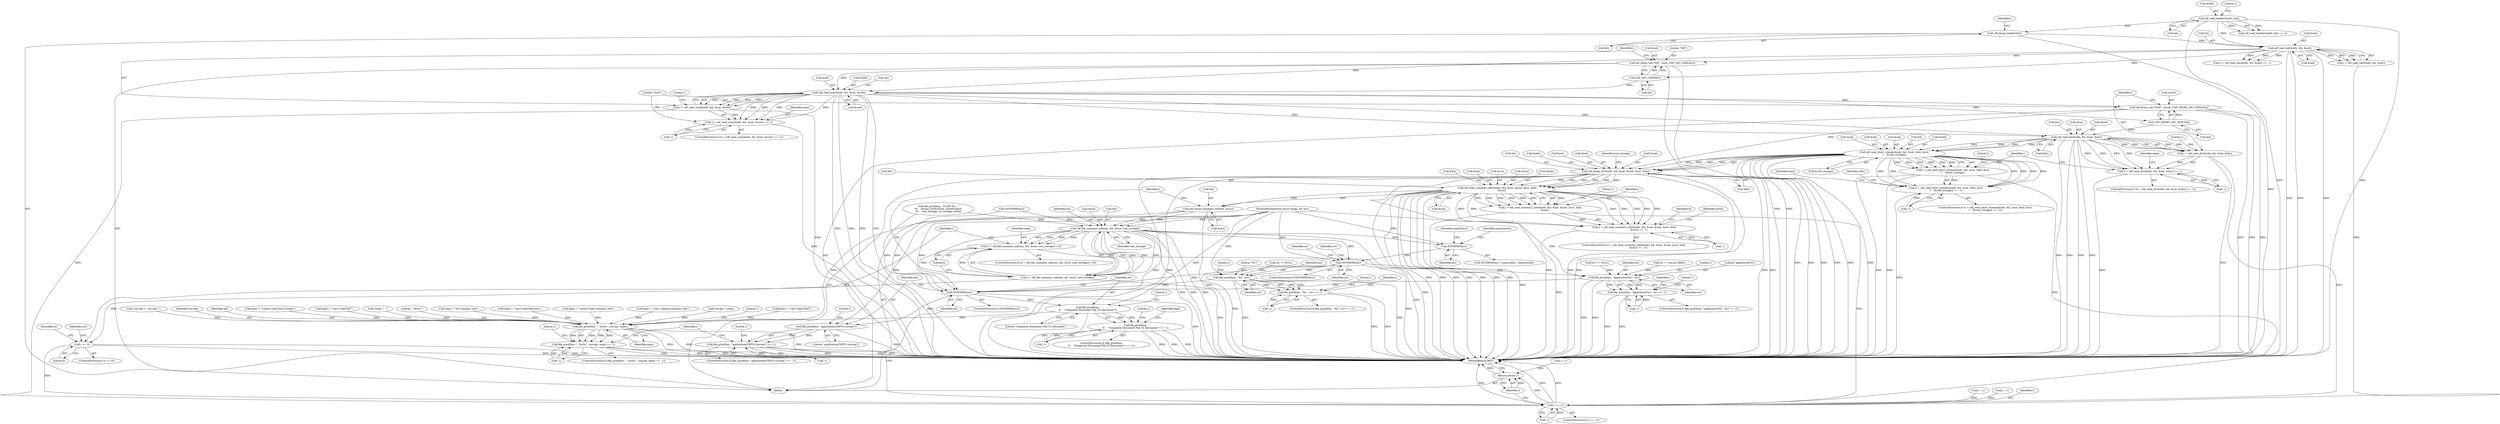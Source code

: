 digraph "0_file_6d209c1c489457397a5763bca4b28e43aac90391_2@API" {
"1000188" [label="(Call,cdf_read_ssat(&info, &h, &sat, &ssat))"];
"1000163" [label="(Call,cdf_read_sat(&info, &h, &sat))"];
"1000147" [label="(Call,cdf_read_header(&info, &h))"];
"1000156" [label="(Call,cdf_dump_header(&h))"];
"1000181" [label="(Call,CDF_SEC_SIZE(&h))"];
"1000177" [label="(Call,cdf_dump_sat(\"SAT\", &sat, CDF_SEC_SIZE(&h)))"];
"1000185" [label="(Call,(i = cdf_read_ssat(&info, &h, &sat, &ssat)) == -1)"];
"1000186" [label="(Call,i = cdf_read_ssat(&info, &h, &sat, &ssat))"];
"1000493" [label="(Call,i == -1)"];
"1000542" [label="(Return,return i;)"];
"1000204" [label="(Call,cdf_dump_sat(\"SSAT\", &ssat, CDF_SHORT_SEC_SIZE(&h)))"];
"1000256" [label="(Call,cdf_dump_dir(&info, &h, &sat, &ssat, &sst, &dir))"];
"1000298" [label="(Call,cdf_read_summary_info(&info, &h, &sat, &ssat, &sst, &dir,\n            &scn))"];
"1000295" [label="(Call,(i = cdf_read_summary_info(&info, &h, &sat, &ssat, &sst, &dir,\n            &scn)) == -1)"];
"1000296" [label="(Call,i = cdf_read_summary_info(&info, &h, &sat, &ssat, &sst, &dir,\n            &scn))"];
"1000333" [label="(Call,cdf_dump_summary_info(&h, &scn))"];
"1000342" [label="(Call,cdf_file_summary_info(ms, &h, &scn, root_storage))"];
"1000339" [label="(Call,(i = cdf_file_summary_info(ms, &h, &scn, root_storage)) < 0)"];
"1000340" [label="(Call,i = cdf_file_summary_info(ms, &h, &scn, root_storage))"];
"1000354" [label="(Call,i == 0)"];
"1000417" [label="(Call,NOTMIME(ms))"];
"1000422" [label="(Call,NOTMIME(ms))"];
"1000432" [label="(Call,file_printf(ms, \"%s\", str))"];
"1000431" [label="(Call,file_printf(ms, \"%s\", str) == -1)"];
"1000499" [label="(Call,NOTMIME(ms))"];
"1000504" [label="(Call,file_printf(ms,\n\t\t    \"Composite Document File V2 Document\"))"];
"1000503" [label="(Call,file_printf(ms,\n\t\t    \"Composite Document File V2 Document\") == -1)"];
"1000517" [label="(Call,file_printf(ms, \", %s%s\", corrupt, expn))"];
"1000516" [label="(Call,file_printf(ms, \", %s%s\", corrupt, expn) == -1)"];
"1000531" [label="(Call,file_printf(ms, \"application/CDFV2-corrupt\"))"];
"1000530" [label="(Call,file_printf(ms, \"application/CDFV2-corrupt\") == -1)"];
"1000455" [label="(Call,file_printf(ms, \"application/%s\", str))"];
"1000454" [label="(Call,file_printf(ms, \"application/%s\", str) == -1)"];
"1000208" [label="(Call,CDF_SHORT_SEC_SIZE(&h))"];
"1000215" [label="(Call,cdf_read_dir(&info, &h, &sat, &dir))"];
"1000212" [label="(Call,(i = cdf_read_dir(&info, &h, &sat, &dir)) == -1)"];
"1000213" [label="(Call,i = cdf_read_dir(&info, &h, &sat, &dir))"];
"1000236" [label="(Call,cdf_read_short_stream(&info, &h, &sat, &dir, &sst,\n\t    &root_storage))"];
"1000233" [label="(Call,(i = cdf_read_short_stream(&info, &h, &sat, &dir, &sst,\n\t    &root_storage)) == -1)"];
"1000234" [label="(Call,i = cdf_read_short_stream(&info, &h, &sat, &dir, &sst,\n\t    &root_storage))"];
"1000205" [label="(Literal,\"SSAT\")"];
"1000457" [label="(Literal,\"application/%s\")"];
"1000148" [label="(Call,&info)"];
"1000333" [label="(Call,cdf_dump_summary_info(&h, &scn))"];
"1000195" [label="(Call,&ssat)"];
"1000227" [label="(Call,expn = \"Can't read directory\")"];
"1000185" [label="(Call,(i = cdf_read_ssat(&info, &h, &sat, &ssat)) == -1)"];
"1000351" [label="(Identifier,expn)"];
"1000440" [label="(Literal,1)"];
"1000499" [label="(Call,NOTMIME(ms))"];
"1000465" [label="(Identifier,i)"];
"1000294" [label="(ControlStructure,if ((i = cdf_read_summary_info(&info, &h, &sat, &ssat, &sst, &dir,\n            &scn)) == -1))"];
"1000542" [label="(Return,return i;)"];
"1000422" [label="(Call,NOTMIME(ms))"];
"1000346" [label="(Call,&scn)"];
"1000218" [label="(Call,&h)"];
"1000307" [label="(Call,&sst)"];
"1000543" [label="(Identifier,i)"];
"1000463" [label="(Literal,1)"];
"1000521" [label="(Identifier,expn)"];
"1000354" [label="(Call,i == 0)"];
"1000259" [label="(Call,&h)"];
"1000161" [label="(Call,i = cdf_read_sat(&info, &h, &sat))"];
"1000535" [label="(Literal,1)"];
"1000186" [label="(Call,i = cdf_read_ssat(&info, &h, &sat, &ssat))"];
"1000334" [label="(Call,&h)"];
"1000177" [label="(Call,cdf_dump_sat(\"SAT\", &sat, CDF_SEC_SIZE(&h)))"];
"1000305" [label="(Call,&ssat)"];
"1000204" [label="(Call,cdf_dump_sat(\"SSAT\", &ssat, CDF_SHORT_SEC_SIZE(&h)))"];
"1000295" [label="(Call,(i = cdf_read_summary_info(&info, &h, &sat, &ssat, &sst, &dir,\n            &scn)) == -1)"];
"1000329" [label="(Call,expn = \"Cannot read summary info\")"];
"1000498" [label="(ControlStructure,if (NOTMIME(ms)))"];
"1000420" [label="(Identifier,name2mime)"];
"1000273" [label="(Call,NOTMIME(ms))"];
"1000350" [label="(Call,expn = \"Can't expand summary_info\")"];
"1000191" [label="(Call,&h)"];
"1000147" [label="(Call,cdf_read_header(&info, &h))"];
"1000157" [label="(Call,&h)"];
"1000423" [label="(Identifier,ms)"];
"1000532" [label="(Identifier,ms)"];
"1000539" [label="(Call,i = 1)"];
"1000529" [label="(ControlStructure,if (file_printf(ms, \"application/CDFV2-corrupt\") == -1))"];
"1000464" [label="(Call,i = 1)"];
"1000458" [label="(Identifier,str)"];
"1000447" [label="(Call,str == NULL)"];
"1000336" [label="(Call,&scn)"];
"1000193" [label="(Call,&sat)"];
"1000321" [label="(Call,corrupt = expn)"];
"1000523" [label="(Literal,1)"];
"1000182" [label="(Call,&h)"];
"1000253" [label="(Identifier,expn)"];
"1000441" [label="(Call,i = 1)"];
"1000296" [label="(Call,i = cdf_read_summary_info(&info, &h, &sat, &ssat, &sst, &dir,\n            &scn))"];
"1000236" [label="(Call,cdf_read_short_stream(&info, &h, &sat, &dir, &sst,\n\t    &root_storage))"];
"1000526" [label="(Literal,1)"];
"1000342" [label="(Call,cdf_file_summary_info(ms, &h, &scn, root_storage))"];
"1000211" [label="(ControlStructure,if ((i = cdf_read_dir(&info, &h, &sat, &dir)) == -1))"];
"1000432" [label="(Call,file_printf(ms, \"%s\", str))"];
"1000225" [label="(Literal,1)"];
"1000493" [label="(Call,i == -1)"];
"1000433" [label="(Identifier,ms)"];
"1000353" [label="(ControlStructure,if (i == 0))"];
"1000162" [label="(Identifier,i)"];
"1000187" [label="(Identifier,i)"];
"1000437" [label="(Literal,1)"];
"1000517" [label="(Call,file_printf(ms, \", %s%s\", corrupt, expn))"];
"1000200" [label="(Call,expn = \"Can't read SSAT\")"];
"1000299" [label="(Call,&info)"];
"1000267" [label="(Call,&dir)"];
"1000348" [label="(Identifier,root_storage)"];
"1000153" [label="(Literal,1)"];
"1000494" [label="(Identifier,i)"];
"1000250" [label="(Literal,1)"];
"1000150" [label="(Call,&h)"];
"1000160" [label="(Call,(i = cdf_read_sat(&info, &h, &sat)) == -1)"];
"1000164" [label="(Call,&info)"];
"1000232" [label="(ControlStructure,if ((i = cdf_read_short_stream(&info, &h, &sat, &dir, &sst,\n\t    &root_storage)) == -1))"];
"1000222" [label="(Call,&dir)"];
"1000341" [label="(Identifier,i)"];
"1000146" [label="(Call,cdf_read_header(&info, &h) == -1)"];
"1000456" [label="(Identifier,ms)"];
"1000431" [label="(Call,file_printf(ms, \"%s\", str) == -1)"];
"1000417" [label="(Call,NOTMIME(ms))"];
"1000430" [label="(ControlStructure,if (file_printf(ms, \"%s\", str) == -1))"];
"1000314" [label="(Literal,1)"];
"1000502" [label="(ControlStructure,if (file_printf(ms,\n\t\t    \"Composite Document File V2 Document\") == -1))"];
"1000188" [label="(Call,cdf_read_ssat(&info, &h, &sat, &ssat))"];
"1000197" [label="(Call,-1)"];
"1000344" [label="(Call,&h)"];
"1000339" [label="(Call,(i = cdf_file_summary_info(ms, &h, &scn, root_storage)) < 0)"];
"1000168" [label="(Call,&sat)"];
"1000101" [label="(MethodParameterIn,struct magic_set *ms)"];
"1000234" [label="(Call,i = cdf_read_short_stream(&info, &h, &sat, &dir, &sst,\n\t    &root_storage))"];
"1000533" [label="(Literal,\"application/CDFV2-corrupt\")"];
"1000416" [label="(Call,NOTMIME(ms) ? name2desc : name2mime)"];
"1000119" [label="(Call,*corrupt = \"corrupt: \")"];
"1000249" [label="(Call,-1)"];
"1000515" [label="(ControlStructure,if (file_printf(ms, \", %s%s\", corrupt, expn) == -1))"];
"1000506" [label="(Literal,\"Composite Document File V2 Document\")"];
"1000508" [label="(Literal,1)"];
"1000301" [label="(Call,&h)"];
"1000298" [label="(Call,cdf_read_summary_info(&info, &h, &sat, &ssat, &sst, &dir,\n            &scn))"];
"1000520" [label="(Identifier,corrupt)"];
"1000503" [label="(Call,file_printf(ms,\n\t\t    \"Composite Document File V2 Document\") == -1)"];
"1000518" [label="(Identifier,ms)"];
"1000206" [label="(Call,&ssat)"];
"1000233" [label="(Call,(i = cdf_read_short_stream(&info, &h, &sat, &dir, &sst,\n\t    &root_storage)) == -1)"];
"1000237" [label="(Call,&info)"];
"1000241" [label="(Call,&sat)"];
"1000544" [label="(MethodReturn,RET)"];
"1000257" [label="(Call,&info)"];
"1000427" [label="(Identifier,str)"];
"1000265" [label="(Call,&sst)"];
"1000252" [label="(Call,expn = \"Cannot read short stream\")"];
"1000454" [label="(Call,file_printf(ms, \"application/%s\", str) == -1)"];
"1000209" [label="(Call,&h)"];
"1000235" [label="(Identifier,i)"];
"1000181" [label="(Call,CDF_SEC_SIZE(&h))"];
"1000243" [label="(Call,&dir)"];
"1000335" [label="(Identifier,h)"];
"1000436" [label="(Call,-1)"];
"1000356" [label="(Literal,0)"];
"1000173" [label="(Call,expn = \"Can't read SAT\")"];
"1000530" [label="(Call,file_printf(ms, \"application/CDFV2-corrupt\") == -1)"];
"1000215" [label="(Call,cdf_read_dir(&info, &h, &sat, &dir))"];
"1000455" [label="(Call,file_printf(ms, \"application/%s\", str))"];
"1000507" [label="(Call,-1)"];
"1000115" [label="(Call,*expn = \"\")"];
"1000198" [label="(Literal,1)"];
"1000495" [label="(Call,-1)"];
"1000343" [label="(Identifier,ms)"];
"1000105" [label="(Block,)"];
"1000338" [label="(ControlStructure,if ((i = cdf_file_summary_info(ms, &h, &scn, root_storage)) < 0))"];
"1000349" [label="(Literal,0)"];
"1000469" [label="(Identifier,scn)"];
"1000297" [label="(Identifier,i)"];
"1000214" [label="(Identifier,i)"];
"1000279" [label="(Call,file_printf(ms, \"CLSID %s, \",\n\t\t\t    format_clsid(clsbuf, sizeof(clsbuf),\n\t\t\t    root_storage->d_storage_uuid)))"];
"1000519" [label="(Literal,\", %s%s\")"];
"1000421" [label="(ControlStructure,if (NOTMIME(ms)))"];
"1000531" [label="(Call,file_printf(ms, \"application/CDFV2-corrupt\"))"];
"1000434" [label="(Literal,\"%s\")"];
"1000459" [label="(Call,-1)"];
"1000201" [label="(Identifier,expn)"];
"1000220" [label="(Call,&sat)"];
"1000189" [label="(Call,&info)"];
"1000448" [label="(Identifier,str)"];
"1000228" [label="(Identifier,expn)"];
"1000309" [label="(Call,&dir)"];
"1000245" [label="(Call,&sst)"];
"1000261" [label="(Call,&sat)"];
"1000450" [label="(Call,str = \"vnd.ms-office\")"];
"1000340" [label="(Call,i = cdf_file_summary_info(ms, &h, &scn, root_storage))"];
"1000208" [label="(Call,CDF_SHORT_SEC_SIZE(&h))"];
"1000516" [label="(Call,file_printf(ms, \", %s%s\", corrupt, expn) == -1)"];
"1000318" [label="(Identifier,errno)"];
"1000163" [label="(Call,cdf_read_sat(&info, &h, &sat))"];
"1000256" [label="(Call,cdf_dump_dir(&info, &h, &sat, &ssat, &sst, &dir))"];
"1000426" [label="(Call,str != NULL)"];
"1000504" [label="(Call,file_printf(ms,\n\t\t    \"Composite Document File V2 Document\"))"];
"1000216" [label="(Call,&info)"];
"1000179" [label="(Call,&sat)"];
"1000224" [label="(Call,-1)"];
"1000360" [label="(Identifier,str)"];
"1000311" [label="(Call,&scn)"];
"1000166" [label="(Call,&h)"];
"1000270" [label="(Identifier,root_storage)"];
"1000522" [label="(Call,-1)"];
"1000419" [label="(Identifier,name2desc)"];
"1000538" [label="(Literal,1)"];
"1000453" [label="(ControlStructure,if (file_printf(ms, \"application/%s\", str) == -1))"];
"1000239" [label="(Call,&h)"];
"1000355" [label="(Identifier,i)"];
"1000178" [label="(Literal,\"SAT\")"];
"1000514" [label="(Identifier,expn)"];
"1000213" [label="(Call,i = cdf_read_dir(&info, &h, &sat, &dir))"];
"1000313" [label="(Call,-1)"];
"1000324" [label="(Call,expn = \"No summary info\")"];
"1000435" [label="(Identifier,str)"];
"1000442" [label="(Identifier,i)"];
"1000534" [label="(Call,-1)"];
"1000258" [label="(Identifier,info)"];
"1000212" [label="(Call,(i = cdf_read_dir(&info, &h, &sat, &dir)) == -1)"];
"1000540" [label="(Identifier,i)"];
"1000460" [label="(Literal,1)"];
"1000505" [label="(Identifier,ms)"];
"1000156" [label="(Call,cdf_dump_header(&h))"];
"1000492" [label="(ControlStructure,if (i == -1))"];
"1000303" [label="(Call,&sat)"];
"1000500" [label="(Identifier,ms)"];
"1000247" [label="(Call,&root_storage)"];
"1000263" [label="(Call,&ssat)"];
"1000184" [label="(ControlStructure,if ((i = cdf_read_ssat(&info, &h, &sat, &ssat)) == -1))"];
"1000511" [label="(Literal,1)"];
"1000418" [label="(Identifier,ms)"];
"1000188" -> "1000186"  [label="AST: "];
"1000188" -> "1000195"  [label="CFG: "];
"1000189" -> "1000188"  [label="AST: "];
"1000191" -> "1000188"  [label="AST: "];
"1000193" -> "1000188"  [label="AST: "];
"1000195" -> "1000188"  [label="AST: "];
"1000186" -> "1000188"  [label="CFG: "];
"1000188" -> "1000544"  [label="DDG: "];
"1000188" -> "1000544"  [label="DDG: "];
"1000188" -> "1000544"  [label="DDG: "];
"1000188" -> "1000544"  [label="DDG: "];
"1000188" -> "1000185"  [label="DDG: "];
"1000188" -> "1000185"  [label="DDG: "];
"1000188" -> "1000185"  [label="DDG: "];
"1000188" -> "1000185"  [label="DDG: "];
"1000188" -> "1000186"  [label="DDG: "];
"1000188" -> "1000186"  [label="DDG: "];
"1000188" -> "1000186"  [label="DDG: "];
"1000188" -> "1000186"  [label="DDG: "];
"1000163" -> "1000188"  [label="DDG: "];
"1000181" -> "1000188"  [label="DDG: "];
"1000177" -> "1000188"  [label="DDG: "];
"1000188" -> "1000204"  [label="DDG: "];
"1000188" -> "1000208"  [label="DDG: "];
"1000188" -> "1000215"  [label="DDG: "];
"1000188" -> "1000215"  [label="DDG: "];
"1000163" -> "1000161"  [label="AST: "];
"1000163" -> "1000168"  [label="CFG: "];
"1000164" -> "1000163"  [label="AST: "];
"1000166" -> "1000163"  [label="AST: "];
"1000168" -> "1000163"  [label="AST: "];
"1000161" -> "1000163"  [label="CFG: "];
"1000163" -> "1000544"  [label="DDG: "];
"1000163" -> "1000544"  [label="DDG: "];
"1000163" -> "1000544"  [label="DDG: "];
"1000163" -> "1000160"  [label="DDG: "];
"1000163" -> "1000160"  [label="DDG: "];
"1000163" -> "1000160"  [label="DDG: "];
"1000163" -> "1000161"  [label="DDG: "];
"1000163" -> "1000161"  [label="DDG: "];
"1000163" -> "1000161"  [label="DDG: "];
"1000147" -> "1000163"  [label="DDG: "];
"1000156" -> "1000163"  [label="DDG: "];
"1000163" -> "1000177"  [label="DDG: "];
"1000163" -> "1000181"  [label="DDG: "];
"1000147" -> "1000146"  [label="AST: "];
"1000147" -> "1000150"  [label="CFG: "];
"1000148" -> "1000147"  [label="AST: "];
"1000150" -> "1000147"  [label="AST: "];
"1000153" -> "1000147"  [label="CFG: "];
"1000147" -> "1000544"  [label="DDG: "];
"1000147" -> "1000544"  [label="DDG: "];
"1000147" -> "1000146"  [label="DDG: "];
"1000147" -> "1000146"  [label="DDG: "];
"1000147" -> "1000156"  [label="DDG: "];
"1000156" -> "1000105"  [label="AST: "];
"1000156" -> "1000157"  [label="CFG: "];
"1000157" -> "1000156"  [label="AST: "];
"1000162" -> "1000156"  [label="CFG: "];
"1000156" -> "1000544"  [label="DDG: "];
"1000181" -> "1000177"  [label="AST: "];
"1000181" -> "1000182"  [label="CFG: "];
"1000182" -> "1000181"  [label="AST: "];
"1000177" -> "1000181"  [label="CFG: "];
"1000181" -> "1000177"  [label="DDG: "];
"1000177" -> "1000105"  [label="AST: "];
"1000178" -> "1000177"  [label="AST: "];
"1000179" -> "1000177"  [label="AST: "];
"1000187" -> "1000177"  [label="CFG: "];
"1000177" -> "1000544"  [label="DDG: "];
"1000177" -> "1000544"  [label="DDG: "];
"1000185" -> "1000184"  [label="AST: "];
"1000185" -> "1000197"  [label="CFG: "];
"1000186" -> "1000185"  [label="AST: "];
"1000197" -> "1000185"  [label="AST: "];
"1000201" -> "1000185"  [label="CFG: "];
"1000205" -> "1000185"  [label="CFG: "];
"1000185" -> "1000544"  [label="DDG: "];
"1000186" -> "1000185"  [label="DDG: "];
"1000197" -> "1000185"  [label="DDG: "];
"1000187" -> "1000186"  [label="AST: "];
"1000198" -> "1000186"  [label="CFG: "];
"1000186" -> "1000544"  [label="DDG: "];
"1000186" -> "1000493"  [label="DDG: "];
"1000493" -> "1000492"  [label="AST: "];
"1000493" -> "1000495"  [label="CFG: "];
"1000494" -> "1000493"  [label="AST: "];
"1000495" -> "1000493"  [label="AST: "];
"1000500" -> "1000493"  [label="CFG: "];
"1000543" -> "1000493"  [label="CFG: "];
"1000493" -> "1000544"  [label="DDG: "];
"1000493" -> "1000544"  [label="DDG: "];
"1000493" -> "1000544"  [label="DDG: "];
"1000441" -> "1000493"  [label="DDG: "];
"1000464" -> "1000493"  [label="DDG: "];
"1000234" -> "1000493"  [label="DDG: "];
"1000213" -> "1000493"  [label="DDG: "];
"1000296" -> "1000493"  [label="DDG: "];
"1000161" -> "1000493"  [label="DDG: "];
"1000354" -> "1000493"  [label="DDG: "];
"1000495" -> "1000493"  [label="DDG: "];
"1000493" -> "1000542"  [label="DDG: "];
"1000542" -> "1000105"  [label="AST: "];
"1000542" -> "1000543"  [label="CFG: "];
"1000543" -> "1000542"  [label="AST: "];
"1000544" -> "1000542"  [label="CFG: "];
"1000542" -> "1000544"  [label="DDG: "];
"1000543" -> "1000542"  [label="DDG: "];
"1000539" -> "1000542"  [label="DDG: "];
"1000204" -> "1000105"  [label="AST: "];
"1000204" -> "1000208"  [label="CFG: "];
"1000205" -> "1000204"  [label="AST: "];
"1000206" -> "1000204"  [label="AST: "];
"1000208" -> "1000204"  [label="AST: "];
"1000214" -> "1000204"  [label="CFG: "];
"1000204" -> "1000544"  [label="DDG: "];
"1000204" -> "1000544"  [label="DDG: "];
"1000204" -> "1000544"  [label="DDG: "];
"1000208" -> "1000204"  [label="DDG: "];
"1000204" -> "1000256"  [label="DDG: "];
"1000256" -> "1000105"  [label="AST: "];
"1000256" -> "1000267"  [label="CFG: "];
"1000257" -> "1000256"  [label="AST: "];
"1000259" -> "1000256"  [label="AST: "];
"1000261" -> "1000256"  [label="AST: "];
"1000263" -> "1000256"  [label="AST: "];
"1000265" -> "1000256"  [label="AST: "];
"1000267" -> "1000256"  [label="AST: "];
"1000270" -> "1000256"  [label="CFG: "];
"1000256" -> "1000544"  [label="DDG: "];
"1000256" -> "1000544"  [label="DDG: "];
"1000256" -> "1000544"  [label="DDG: "];
"1000256" -> "1000544"  [label="DDG: "];
"1000256" -> "1000544"  [label="DDG: "];
"1000256" -> "1000544"  [label="DDG: "];
"1000256" -> "1000544"  [label="DDG: "];
"1000236" -> "1000256"  [label="DDG: "];
"1000236" -> "1000256"  [label="DDG: "];
"1000236" -> "1000256"  [label="DDG: "];
"1000236" -> "1000256"  [label="DDG: "];
"1000236" -> "1000256"  [label="DDG: "];
"1000256" -> "1000298"  [label="DDG: "];
"1000256" -> "1000298"  [label="DDG: "];
"1000256" -> "1000298"  [label="DDG: "];
"1000256" -> "1000298"  [label="DDG: "];
"1000256" -> "1000298"  [label="DDG: "];
"1000256" -> "1000298"  [label="DDG: "];
"1000298" -> "1000296"  [label="AST: "];
"1000298" -> "1000311"  [label="CFG: "];
"1000299" -> "1000298"  [label="AST: "];
"1000301" -> "1000298"  [label="AST: "];
"1000303" -> "1000298"  [label="AST: "];
"1000305" -> "1000298"  [label="AST: "];
"1000307" -> "1000298"  [label="AST: "];
"1000309" -> "1000298"  [label="AST: "];
"1000311" -> "1000298"  [label="AST: "];
"1000296" -> "1000298"  [label="CFG: "];
"1000298" -> "1000544"  [label="DDG: "];
"1000298" -> "1000544"  [label="DDG: "];
"1000298" -> "1000544"  [label="DDG: "];
"1000298" -> "1000544"  [label="DDG: "];
"1000298" -> "1000544"  [label="DDG: "];
"1000298" -> "1000544"  [label="DDG: "];
"1000298" -> "1000544"  [label="DDG: "];
"1000298" -> "1000295"  [label="DDG: "];
"1000298" -> "1000295"  [label="DDG: "];
"1000298" -> "1000295"  [label="DDG: "];
"1000298" -> "1000295"  [label="DDG: "];
"1000298" -> "1000295"  [label="DDG: "];
"1000298" -> "1000295"  [label="DDG: "];
"1000298" -> "1000295"  [label="DDG: "];
"1000298" -> "1000296"  [label="DDG: "];
"1000298" -> "1000296"  [label="DDG: "];
"1000298" -> "1000296"  [label="DDG: "];
"1000298" -> "1000296"  [label="DDG: "];
"1000298" -> "1000296"  [label="DDG: "];
"1000298" -> "1000296"  [label="DDG: "];
"1000298" -> "1000296"  [label="DDG: "];
"1000298" -> "1000333"  [label="DDG: "];
"1000298" -> "1000333"  [label="DDG: "];
"1000295" -> "1000294"  [label="AST: "];
"1000295" -> "1000313"  [label="CFG: "];
"1000296" -> "1000295"  [label="AST: "];
"1000313" -> "1000295"  [label="AST: "];
"1000318" -> "1000295"  [label="CFG: "];
"1000335" -> "1000295"  [label="CFG: "];
"1000295" -> "1000544"  [label="DDG: "];
"1000296" -> "1000295"  [label="DDG: "];
"1000313" -> "1000295"  [label="DDG: "];
"1000297" -> "1000296"  [label="AST: "];
"1000314" -> "1000296"  [label="CFG: "];
"1000296" -> "1000544"  [label="DDG: "];
"1000333" -> "1000105"  [label="AST: "];
"1000333" -> "1000336"  [label="CFG: "];
"1000334" -> "1000333"  [label="AST: "];
"1000336" -> "1000333"  [label="AST: "];
"1000341" -> "1000333"  [label="CFG: "];
"1000333" -> "1000544"  [label="DDG: "];
"1000333" -> "1000342"  [label="DDG: "];
"1000333" -> "1000342"  [label="DDG: "];
"1000342" -> "1000340"  [label="AST: "];
"1000342" -> "1000348"  [label="CFG: "];
"1000343" -> "1000342"  [label="AST: "];
"1000344" -> "1000342"  [label="AST: "];
"1000346" -> "1000342"  [label="AST: "];
"1000348" -> "1000342"  [label="AST: "];
"1000340" -> "1000342"  [label="CFG: "];
"1000342" -> "1000544"  [label="DDG: "];
"1000342" -> "1000544"  [label="DDG: "];
"1000342" -> "1000544"  [label="DDG: "];
"1000342" -> "1000544"  [label="DDG: "];
"1000342" -> "1000339"  [label="DDG: "];
"1000342" -> "1000339"  [label="DDG: "];
"1000342" -> "1000339"  [label="DDG: "];
"1000342" -> "1000339"  [label="DDG: "];
"1000342" -> "1000340"  [label="DDG: "];
"1000342" -> "1000340"  [label="DDG: "];
"1000342" -> "1000340"  [label="DDG: "];
"1000342" -> "1000340"  [label="DDG: "];
"1000279" -> "1000342"  [label="DDG: "];
"1000273" -> "1000342"  [label="DDG: "];
"1000101" -> "1000342"  [label="DDG: "];
"1000342" -> "1000417"  [label="DDG: "];
"1000342" -> "1000422"  [label="DDG: "];
"1000342" -> "1000499"  [label="DDG: "];
"1000339" -> "1000338"  [label="AST: "];
"1000339" -> "1000349"  [label="CFG: "];
"1000340" -> "1000339"  [label="AST: "];
"1000349" -> "1000339"  [label="AST: "];
"1000351" -> "1000339"  [label="CFG: "];
"1000355" -> "1000339"  [label="CFG: "];
"1000339" -> "1000544"  [label="DDG: "];
"1000340" -> "1000339"  [label="DDG: "];
"1000341" -> "1000340"  [label="AST: "];
"1000349" -> "1000340"  [label="CFG: "];
"1000340" -> "1000544"  [label="DDG: "];
"1000340" -> "1000354"  [label="DDG: "];
"1000354" -> "1000353"  [label="AST: "];
"1000354" -> "1000356"  [label="CFG: "];
"1000355" -> "1000354"  [label="AST: "];
"1000356" -> "1000354"  [label="AST: "];
"1000360" -> "1000354"  [label="CFG: "];
"1000469" -> "1000354"  [label="CFG: "];
"1000354" -> "1000544"  [label="DDG: "];
"1000354" -> "1000544"  [label="DDG: "];
"1000417" -> "1000416"  [label="AST: "];
"1000417" -> "1000418"  [label="CFG: "];
"1000418" -> "1000417"  [label="AST: "];
"1000419" -> "1000417"  [label="CFG: "];
"1000420" -> "1000417"  [label="CFG: "];
"1000101" -> "1000417"  [label="DDG: "];
"1000417" -> "1000422"  [label="DDG: "];
"1000422" -> "1000421"  [label="AST: "];
"1000422" -> "1000423"  [label="CFG: "];
"1000423" -> "1000422"  [label="AST: "];
"1000427" -> "1000422"  [label="CFG: "];
"1000448" -> "1000422"  [label="CFG: "];
"1000422" -> "1000544"  [label="DDG: "];
"1000422" -> "1000544"  [label="DDG: "];
"1000101" -> "1000422"  [label="DDG: "];
"1000422" -> "1000432"  [label="DDG: "];
"1000422" -> "1000455"  [label="DDG: "];
"1000422" -> "1000499"  [label="DDG: "];
"1000432" -> "1000431"  [label="AST: "];
"1000432" -> "1000435"  [label="CFG: "];
"1000433" -> "1000432"  [label="AST: "];
"1000434" -> "1000432"  [label="AST: "];
"1000435" -> "1000432"  [label="AST: "];
"1000437" -> "1000432"  [label="CFG: "];
"1000432" -> "1000544"  [label="DDG: "];
"1000432" -> "1000544"  [label="DDG: "];
"1000432" -> "1000431"  [label="DDG: "];
"1000432" -> "1000431"  [label="DDG: "];
"1000432" -> "1000431"  [label="DDG: "];
"1000101" -> "1000432"  [label="DDG: "];
"1000426" -> "1000432"  [label="DDG: "];
"1000432" -> "1000499"  [label="DDG: "];
"1000431" -> "1000430"  [label="AST: "];
"1000431" -> "1000436"  [label="CFG: "];
"1000436" -> "1000431"  [label="AST: "];
"1000440" -> "1000431"  [label="CFG: "];
"1000442" -> "1000431"  [label="CFG: "];
"1000431" -> "1000544"  [label="DDG: "];
"1000431" -> "1000544"  [label="DDG: "];
"1000436" -> "1000431"  [label="DDG: "];
"1000499" -> "1000498"  [label="AST: "];
"1000499" -> "1000500"  [label="CFG: "];
"1000500" -> "1000499"  [label="AST: "];
"1000505" -> "1000499"  [label="CFG: "];
"1000532" -> "1000499"  [label="CFG: "];
"1000499" -> "1000544"  [label="DDG: "];
"1000273" -> "1000499"  [label="DDG: "];
"1000455" -> "1000499"  [label="DDG: "];
"1000279" -> "1000499"  [label="DDG: "];
"1000101" -> "1000499"  [label="DDG: "];
"1000499" -> "1000504"  [label="DDG: "];
"1000499" -> "1000531"  [label="DDG: "];
"1000504" -> "1000503"  [label="AST: "];
"1000504" -> "1000506"  [label="CFG: "];
"1000505" -> "1000504"  [label="AST: "];
"1000506" -> "1000504"  [label="AST: "];
"1000508" -> "1000504"  [label="CFG: "];
"1000504" -> "1000544"  [label="DDG: "];
"1000504" -> "1000503"  [label="DDG: "];
"1000504" -> "1000503"  [label="DDG: "];
"1000101" -> "1000504"  [label="DDG: "];
"1000504" -> "1000517"  [label="DDG: "];
"1000503" -> "1000502"  [label="AST: "];
"1000503" -> "1000507"  [label="CFG: "];
"1000507" -> "1000503"  [label="AST: "];
"1000511" -> "1000503"  [label="CFG: "];
"1000514" -> "1000503"  [label="CFG: "];
"1000503" -> "1000544"  [label="DDG: "];
"1000503" -> "1000544"  [label="DDG: "];
"1000503" -> "1000544"  [label="DDG: "];
"1000507" -> "1000503"  [label="DDG: "];
"1000517" -> "1000516"  [label="AST: "];
"1000517" -> "1000521"  [label="CFG: "];
"1000518" -> "1000517"  [label="AST: "];
"1000519" -> "1000517"  [label="AST: "];
"1000520" -> "1000517"  [label="AST: "];
"1000521" -> "1000517"  [label="AST: "];
"1000523" -> "1000517"  [label="CFG: "];
"1000517" -> "1000544"  [label="DDG: "];
"1000517" -> "1000544"  [label="DDG: "];
"1000517" -> "1000544"  [label="DDG: "];
"1000517" -> "1000516"  [label="DDG: "];
"1000517" -> "1000516"  [label="DDG: "];
"1000517" -> "1000516"  [label="DDG: "];
"1000517" -> "1000516"  [label="DDG: "];
"1000101" -> "1000517"  [label="DDG: "];
"1000321" -> "1000517"  [label="DDG: "];
"1000119" -> "1000517"  [label="DDG: "];
"1000200" -> "1000517"  [label="DDG: "];
"1000350" -> "1000517"  [label="DDG: "];
"1000252" -> "1000517"  [label="DDG: "];
"1000227" -> "1000517"  [label="DDG: "];
"1000329" -> "1000517"  [label="DDG: "];
"1000324" -> "1000517"  [label="DDG: "];
"1000115" -> "1000517"  [label="DDG: "];
"1000173" -> "1000517"  [label="DDG: "];
"1000516" -> "1000515"  [label="AST: "];
"1000516" -> "1000522"  [label="CFG: "];
"1000522" -> "1000516"  [label="AST: "];
"1000526" -> "1000516"  [label="CFG: "];
"1000540" -> "1000516"  [label="CFG: "];
"1000516" -> "1000544"  [label="DDG: "];
"1000516" -> "1000544"  [label="DDG: "];
"1000516" -> "1000544"  [label="DDG: "];
"1000522" -> "1000516"  [label="DDG: "];
"1000531" -> "1000530"  [label="AST: "];
"1000531" -> "1000533"  [label="CFG: "];
"1000532" -> "1000531"  [label="AST: "];
"1000533" -> "1000531"  [label="AST: "];
"1000535" -> "1000531"  [label="CFG: "];
"1000531" -> "1000544"  [label="DDG: "];
"1000531" -> "1000530"  [label="DDG: "];
"1000531" -> "1000530"  [label="DDG: "];
"1000101" -> "1000531"  [label="DDG: "];
"1000530" -> "1000529"  [label="AST: "];
"1000530" -> "1000534"  [label="CFG: "];
"1000534" -> "1000530"  [label="AST: "];
"1000538" -> "1000530"  [label="CFG: "];
"1000540" -> "1000530"  [label="CFG: "];
"1000530" -> "1000544"  [label="DDG: "];
"1000530" -> "1000544"  [label="DDG: "];
"1000530" -> "1000544"  [label="DDG: "];
"1000534" -> "1000530"  [label="DDG: "];
"1000455" -> "1000454"  [label="AST: "];
"1000455" -> "1000458"  [label="CFG: "];
"1000456" -> "1000455"  [label="AST: "];
"1000457" -> "1000455"  [label="AST: "];
"1000458" -> "1000455"  [label="AST: "];
"1000460" -> "1000455"  [label="CFG: "];
"1000455" -> "1000544"  [label="DDG: "];
"1000455" -> "1000544"  [label="DDG: "];
"1000455" -> "1000454"  [label="DDG: "];
"1000455" -> "1000454"  [label="DDG: "];
"1000455" -> "1000454"  [label="DDG: "];
"1000101" -> "1000455"  [label="DDG: "];
"1000450" -> "1000455"  [label="DDG: "];
"1000447" -> "1000455"  [label="DDG: "];
"1000454" -> "1000453"  [label="AST: "];
"1000454" -> "1000459"  [label="CFG: "];
"1000459" -> "1000454"  [label="AST: "];
"1000463" -> "1000454"  [label="CFG: "];
"1000465" -> "1000454"  [label="CFG: "];
"1000454" -> "1000544"  [label="DDG: "];
"1000454" -> "1000544"  [label="DDG: "];
"1000459" -> "1000454"  [label="DDG: "];
"1000208" -> "1000209"  [label="CFG: "];
"1000209" -> "1000208"  [label="AST: "];
"1000208" -> "1000215"  [label="DDG: "];
"1000215" -> "1000213"  [label="AST: "];
"1000215" -> "1000222"  [label="CFG: "];
"1000216" -> "1000215"  [label="AST: "];
"1000218" -> "1000215"  [label="AST: "];
"1000220" -> "1000215"  [label="AST: "];
"1000222" -> "1000215"  [label="AST: "];
"1000213" -> "1000215"  [label="CFG: "];
"1000215" -> "1000544"  [label="DDG: "];
"1000215" -> "1000544"  [label="DDG: "];
"1000215" -> "1000544"  [label="DDG: "];
"1000215" -> "1000544"  [label="DDG: "];
"1000215" -> "1000212"  [label="DDG: "];
"1000215" -> "1000212"  [label="DDG: "];
"1000215" -> "1000212"  [label="DDG: "];
"1000215" -> "1000212"  [label="DDG: "];
"1000215" -> "1000213"  [label="DDG: "];
"1000215" -> "1000213"  [label="DDG: "];
"1000215" -> "1000213"  [label="DDG: "];
"1000215" -> "1000213"  [label="DDG: "];
"1000215" -> "1000236"  [label="DDG: "];
"1000215" -> "1000236"  [label="DDG: "];
"1000215" -> "1000236"  [label="DDG: "];
"1000215" -> "1000236"  [label="DDG: "];
"1000212" -> "1000211"  [label="AST: "];
"1000212" -> "1000224"  [label="CFG: "];
"1000213" -> "1000212"  [label="AST: "];
"1000224" -> "1000212"  [label="AST: "];
"1000228" -> "1000212"  [label="CFG: "];
"1000235" -> "1000212"  [label="CFG: "];
"1000212" -> "1000544"  [label="DDG: "];
"1000213" -> "1000212"  [label="DDG: "];
"1000224" -> "1000212"  [label="DDG: "];
"1000214" -> "1000213"  [label="AST: "];
"1000225" -> "1000213"  [label="CFG: "];
"1000213" -> "1000544"  [label="DDG: "];
"1000236" -> "1000234"  [label="AST: "];
"1000236" -> "1000247"  [label="CFG: "];
"1000237" -> "1000236"  [label="AST: "];
"1000239" -> "1000236"  [label="AST: "];
"1000241" -> "1000236"  [label="AST: "];
"1000243" -> "1000236"  [label="AST: "];
"1000245" -> "1000236"  [label="AST: "];
"1000247" -> "1000236"  [label="AST: "];
"1000234" -> "1000236"  [label="CFG: "];
"1000236" -> "1000544"  [label="DDG: "];
"1000236" -> "1000544"  [label="DDG: "];
"1000236" -> "1000544"  [label="DDG: "];
"1000236" -> "1000544"  [label="DDG: "];
"1000236" -> "1000544"  [label="DDG: "];
"1000236" -> "1000544"  [label="DDG: "];
"1000236" -> "1000233"  [label="DDG: "];
"1000236" -> "1000233"  [label="DDG: "];
"1000236" -> "1000233"  [label="DDG: "];
"1000236" -> "1000233"  [label="DDG: "];
"1000236" -> "1000233"  [label="DDG: "];
"1000236" -> "1000233"  [label="DDG: "];
"1000236" -> "1000234"  [label="DDG: "];
"1000236" -> "1000234"  [label="DDG: "];
"1000236" -> "1000234"  [label="DDG: "];
"1000236" -> "1000234"  [label="DDG: "];
"1000236" -> "1000234"  [label="DDG: "];
"1000236" -> "1000234"  [label="DDG: "];
"1000233" -> "1000232"  [label="AST: "];
"1000233" -> "1000249"  [label="CFG: "];
"1000234" -> "1000233"  [label="AST: "];
"1000249" -> "1000233"  [label="AST: "];
"1000253" -> "1000233"  [label="CFG: "];
"1000258" -> "1000233"  [label="CFG: "];
"1000233" -> "1000544"  [label="DDG: "];
"1000234" -> "1000233"  [label="DDG: "];
"1000249" -> "1000233"  [label="DDG: "];
"1000235" -> "1000234"  [label="AST: "];
"1000250" -> "1000234"  [label="CFG: "];
"1000234" -> "1000544"  [label="DDG: "];
"1000234" -> "1000544"  [label="DDG: "];
}
